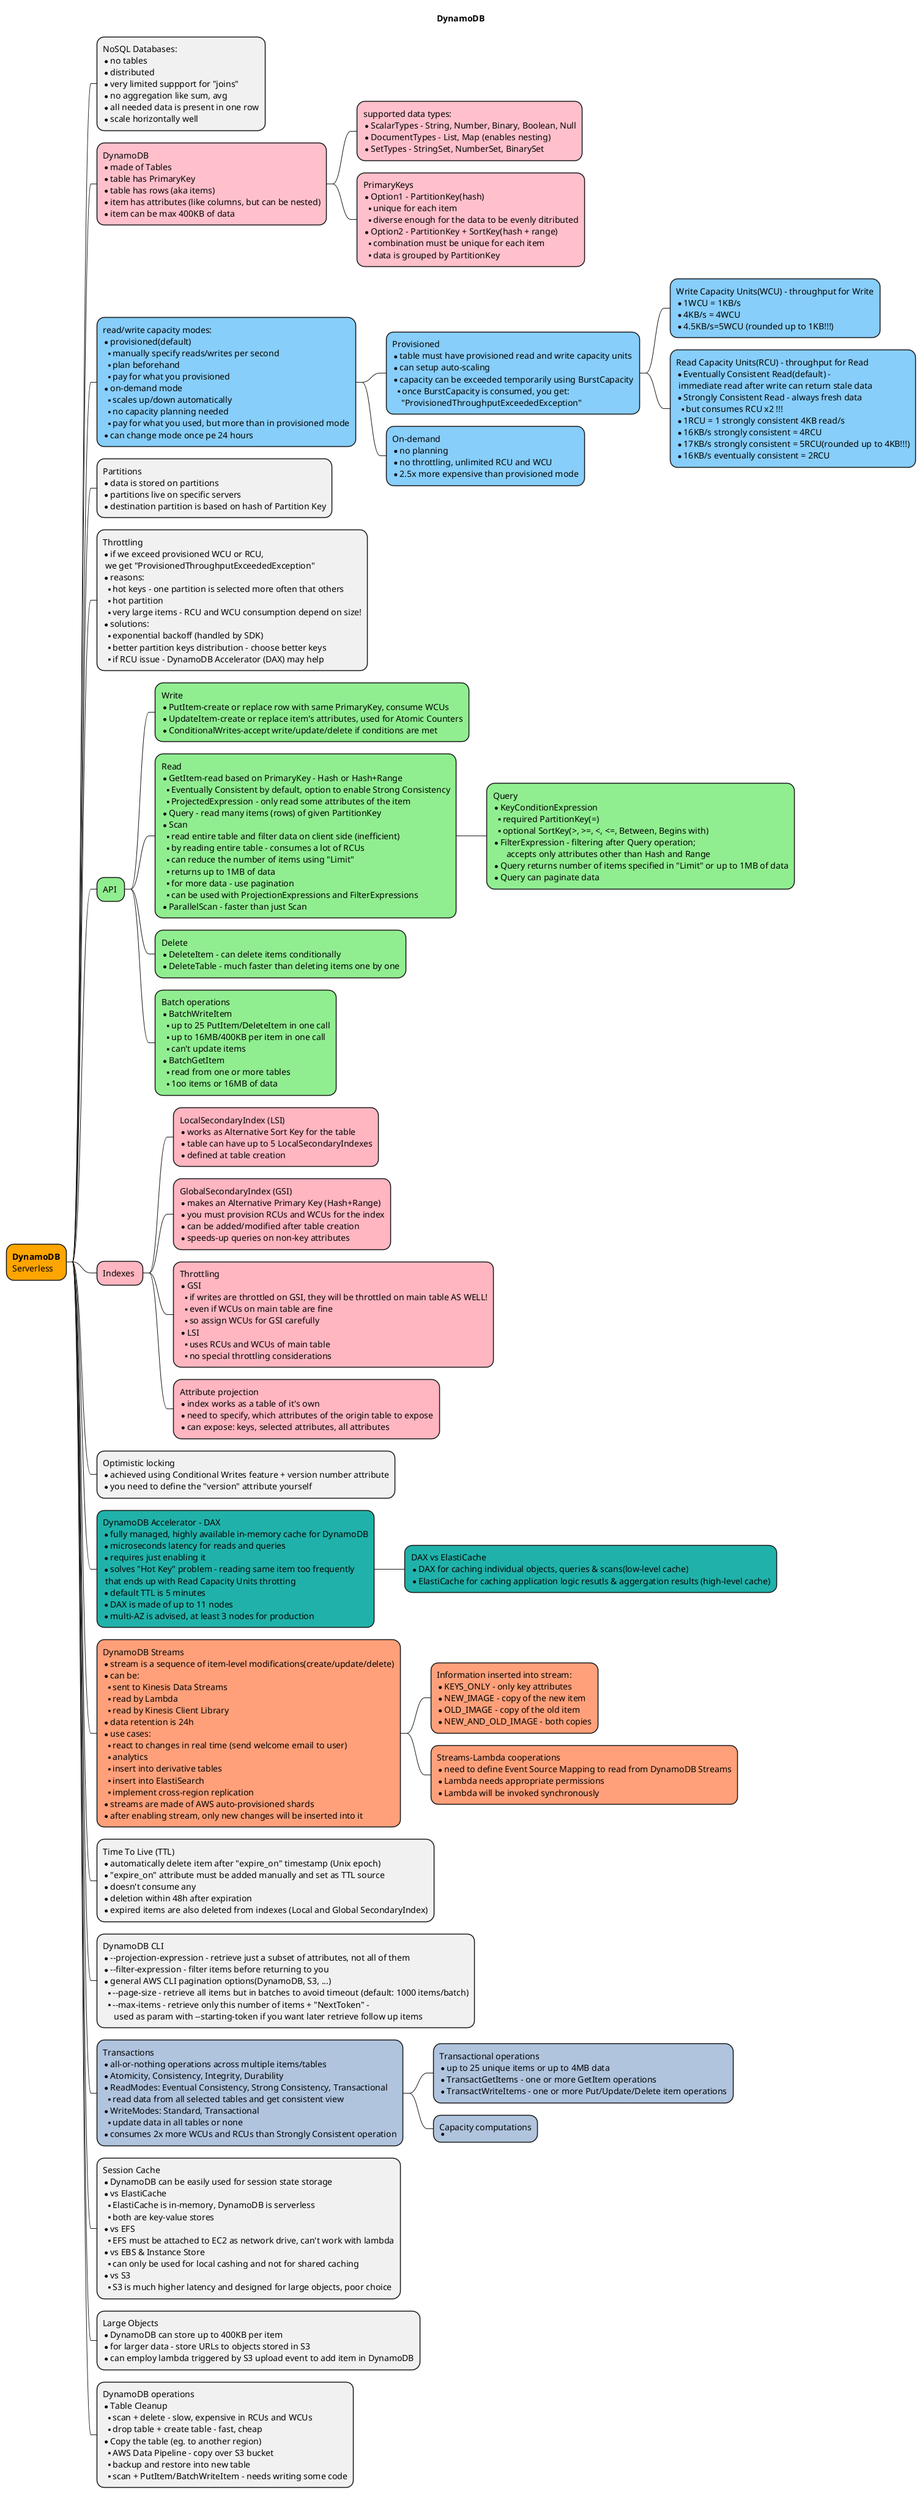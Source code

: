 @startmindmap 00-diagram

title DynamoDB

<style>
mindmapDiagram {
  .dynamo {
    BackgroundColor Pink
  }
  .orange {
    BackgroundColor orange
  }
  .capacity {
    BackgroundColor LightSkyBlue
  }
  .api {
    BackgroundColor LightGreen
  }
  .indexes {
    BackgroundColor LightPink
  }
  .dax {
    BackgroundColor LightSeaGreen
  } 
  .transactions {
    BackgroundColor LightSteelBlue
  } 
  .streams {
    BackgroundColor LightSalmon
  } 
}
</style>


*[#Orange] <b>DynamoDB\nServerless
 * NoSQL Databases:\n*no tables\n*distributed\n*very limited suppport for "joins"\n*no aggregation like sum, avg\n*all needed data is present in one row\n*scale horizontally well
 * DynamoDB\n*made of Tables\n*table has PrimaryKey\n*table has rows (aka items)\n*item has attributes (like columns, but can be nested)\n*item can be max 400KB of data <<dynamo>>
  * supported data types:\n*ScalarTypes - String, Number, Binary, Boolean, Null\n*DocumentTypes - List, Map (enables nesting)\n*SetTypes - StringSet, NumberSet, BinarySet <<dynamo>>
  * PrimaryKeys\n*Option1 - PartitionKey(hash)\n**unique for each item\n**diverse enough for the data to be evenly ditributed\n*Option2 - PartitionKey + SortKey(hash + range)\n**combination must be unique for each item\n**data is grouped by PartitionKey  <<dynamo>>
 * read/write capacity modes:\n*provisioned(default)\n** manually specify reads/writes per second\n**plan beforehand\n**pay for what you provisioned\n*on-demand mode\n**scales up/down automatically\n**no capacity planning needed\n**pay for what you used, but more than in provisioned mode\n*can change mode once pe 24 hours <<capacity>>
  * Provisioned\n*table must have provisioned read and write capacity units\n*can setup auto-scaling\n*capacity can be exceeded temporarily using BurstCapacity\n**once BurstCapacity is consumed, you get:\n    "ProvisionedThroughputExceededException" <<capacity>>
   * Write Capacity Units(WCU) - throughput for Write\n*1WCU = 1KB/s\n*4KB/s = 4WCU\n*4.5KB/s=5WCU (rounded up to 1KB!!!) <<capacity>>
   * Read Capacity Units(RCU) - throughput for Read\n*Eventually Consistent Read(default) -\n immediate read after write can return stale data\n*Strongly Consistent Read - always fresh data\n**but consumes RCU x2 !!!\n*1RCU = 1 strongly consistent 4KB read/s\n*16KB/s strongly consistent = 4RCU\n*17KB/s strongly consistent = 5RCU(rounded up to 4KB!!!)\n*16KB/s eventually consistent = 2RCU <<capacity>>
  * On-demand\n*no planning\n*no throttling, unlimited RCU and WCU\n*2.5x more expensive than provisioned mode <<capacity>>
 * Partitions\n*data is stored on partitions\n*partitions live on specific servers\n*destination partition is based on hash of Partition Key
 * Throttling\n*if we exceed provisioned WCU or RCU,\n we get "ProvisionedThroughputExceededException"\n*reasons:\n**hot keys - one partition is selected more often that others\n**hot partition\n**very large items - RCU and WCU consumption depend on size!\n*solutions:\n**exponential backoff (handled by SDK)\n**better partition keys distribution - choose better keys\n**if RCU issue - DynamoDB Accelerator (DAX) may help
 * API <<api>>
  * Write\n*PutItem-create or replace row with same PrimaryKey, consume WCUs\n*UpdateItem-create or replace item's attributes, used for Atomic Counters\n*ConditionalWrites-accept write/update/delete if conditions are met  <<api>>
  * Read\n*GetItem-read based on PrimaryKey - Hash or Hash+Range\n**Eventually Consistent by default, option to enable Strong Consistency\n**ProjectedExpression - only read some attributes of the item\n*Query - read many items (rows) of given PartitionKey\n*Scan\n**read entire table and filter data on client side (inefficient)\n**by reading entire table - consumes a lot of RCUs\n**can reduce the number of items using "Limit"\n**returns up to 1MB of data\n**for more data - use pagination\n**can be used with ProjectionExpressions and FilterExpressions\n*ParallelScan - faster than just Scan  <<api>>
   * Query\n*KeyConditionExpression\n**required PartitionKey(=)\n** optional SortKey(>, >=, <, <=, Between, Begins with)\n*FilterExpression - filtering after Query operation;\n      accepts only attributes other than Hash and Range\n*Query returns number of items specified in "Limit" or up to 1MB of data\n*Query can paginate data  <<api>>
  * Delete\n*DeleteItem - can delete items conditionally\n*DeleteTable - much faster than deleting items one by one <<api>>
  * Batch operations\n*BatchWriteItem\n**up to 25 PutItem/DeleteItem in one call\n**up to 16MB/400KB per item in one call\n**can't update items\n*BatchGetItem\n**read from one or more tables\n**1oo items or 16MB of data <<api>>
 * Indexes <<indexes>>
  * LocalSecondaryIndex (LSI)\n*works as Alternative Sort Key for the table\n*table can have up to 5 LocalSecondaryIndexes\n*defined at table creation <<indexes>>
  * GlobalSecondaryIndex (GSI)\n*makes an Alternative Primary Key (Hash+Range)\n*you must provision RCUs and WCUs for the index\n*can be added/modified after table creation\n*speeds-up queries on non-key attributes <<indexes>>
  * Throttling\n*GSI\n**if writes are throttled on GSI, they will be throttled on main table AS WELL!\n**even if WCUs on main table are fine\n**so assign WCUs for GSI carefully\n*LSI\n**uses RCUs and WCUs of main table\n**no special throttling considerations <<indexes>>
  * Attribute projection\n*index works as a table of it's own\n*need to specify, which attributes of the origin table to expose\n*can expose: keys, selected attributes, all attributes <<indexes>>
 * Optimistic locking\n*achieved using Conditional Writes feature + version number attribute\n*you need to define the "version" attribute yourself
 * DynamoDB Accelerator - DAX\n*fully managed, highly available in-memory cache for DynamoDB\n*microseconds latency for reads and queries\n*requires just enabling it\n*solves "Hot Key" problem - reading same item too frequently\n that ends up with Read Capacity Units throtting\n*default TTL is 5 minutes\n*DAX is made of up to 11 nodes\n*multi-AZ is advised, at least 3 nodes for production <<dax>>
  * DAX vs ElastiCache\n*DAX for caching individual objects, queries & scans(low-level cache)\n*ElastiCache for caching application logic resutls & aggergation results (high-level cache) <<dax>>
 * DynamoDB Streams\n*stream is a sequence of item-level modifications(create/update/delete)\n*can be:\n**sent to Kinesis Data Streams\n**read by Lambda\n**read by Kinesis Client Library\n*data retention is 24h\n*use cases:\n**react to changes in real time (send welcome email to user)\n**analytics\n**insert into derivative tables\n**insert into ElastiSearch\n**implement cross-region replication\n*streams are made of AWS auto-provisioned shards\n*after enabling stream, only new changes will be inserted into it <<streams>>
  * Information inserted into stream:\n*KEYS_ONLY - only key attributes\n*NEW_IMAGE - copy of the new item\n*OLD_IMAGE - copy of the old item\n*NEW_AND_OLD_IMAGE - both copies <<streams>>
  * Streams-Lambda cooperations\n*need to define Event Source Mapping to read from DynamoDB Streams\n*Lambda needs appropriate permissions\n*Lambda will be invoked synchronously <<streams>>
 * Time To Live (TTL)\n*automatically delete item after "expire_on" timestamp (Unix epoch)\n*"expire_on" attribute must be added manually and set as TTL source\n*doesn't consume any\n*deletion within 48h after expiration\n*expired items are also deleted from indexes (Local and Global SecondaryIndex)
 * DynamoDB CLI\n*--projection-expression - retrieve just a subset of attributes, not all of them\n*--filter-expression - filter items before returning to you\n*general AWS CLI pagination options(DynamoDB, S3, ...)\n**--page-size - retrieve all items but in batches to avoid timeout (default: 1000 items/batch)\n**--max-items - retrieve only this number of items + "NextToken" - \n     used as param with --starting-token if you want later retrieve follow up items
 * Transactions\n*all-or-nothing operations across multiple items/tables\n*Atomicity, Consistency, Integrity, Durability\n*ReadModes: Eventual Consistency, Strong Consistency, Transactional\n**read data from all selected tables and get consistent view\n*WriteModes: Standard, Transactional\n**update data in all tables or none\n*consumes 2x more WCUs and RCUs than Strongly Consistent operation <<transactions>>
  * Transactional operations\n*up to 25 unique items or up to 4MB data\n*TransactGetItems - one or more GetItem operations\n*TransactWriteItems - one or more Put/Update/Delete item operations <<transactions>>
  * Capacity computations\n* <<transactions>>
 * Session Cache\n*DynamoDB can be easily used for session state storage\n*vs ElastiCache\n**ElastiCache is in-memory, DynamoDB is serverless\n**both are key-value stores\n*vs EFS\n**EFS must be attached to EC2 as network drive, can't work with lambda\n*vs EBS & Instance Store\n**can only be used for local cashing and not for shared caching\n*vs S3\n**S3 is much higher latency and designed for large objects, poor choice
 * Large Objects\n*DynamoDB can store up to 400KB per item\n*for larger data - store URLs to objects stored in S3\n*can employ lambda triggered by S3 upload event to add item in DynamoDB
 * DynamoDB operations\n*Table Cleanup\n**scan + delete - slow, expensive in RCUs and WCUs\n**drop table + create table - fast, cheap\n*Copy the table (eg. to another region)\n**AWS Data Pipeline - copy over S3 bucket\n**backup and restore into new table\n**scan + PutItem/BatchWriteItem - needs writing some code
 @endmindmap
